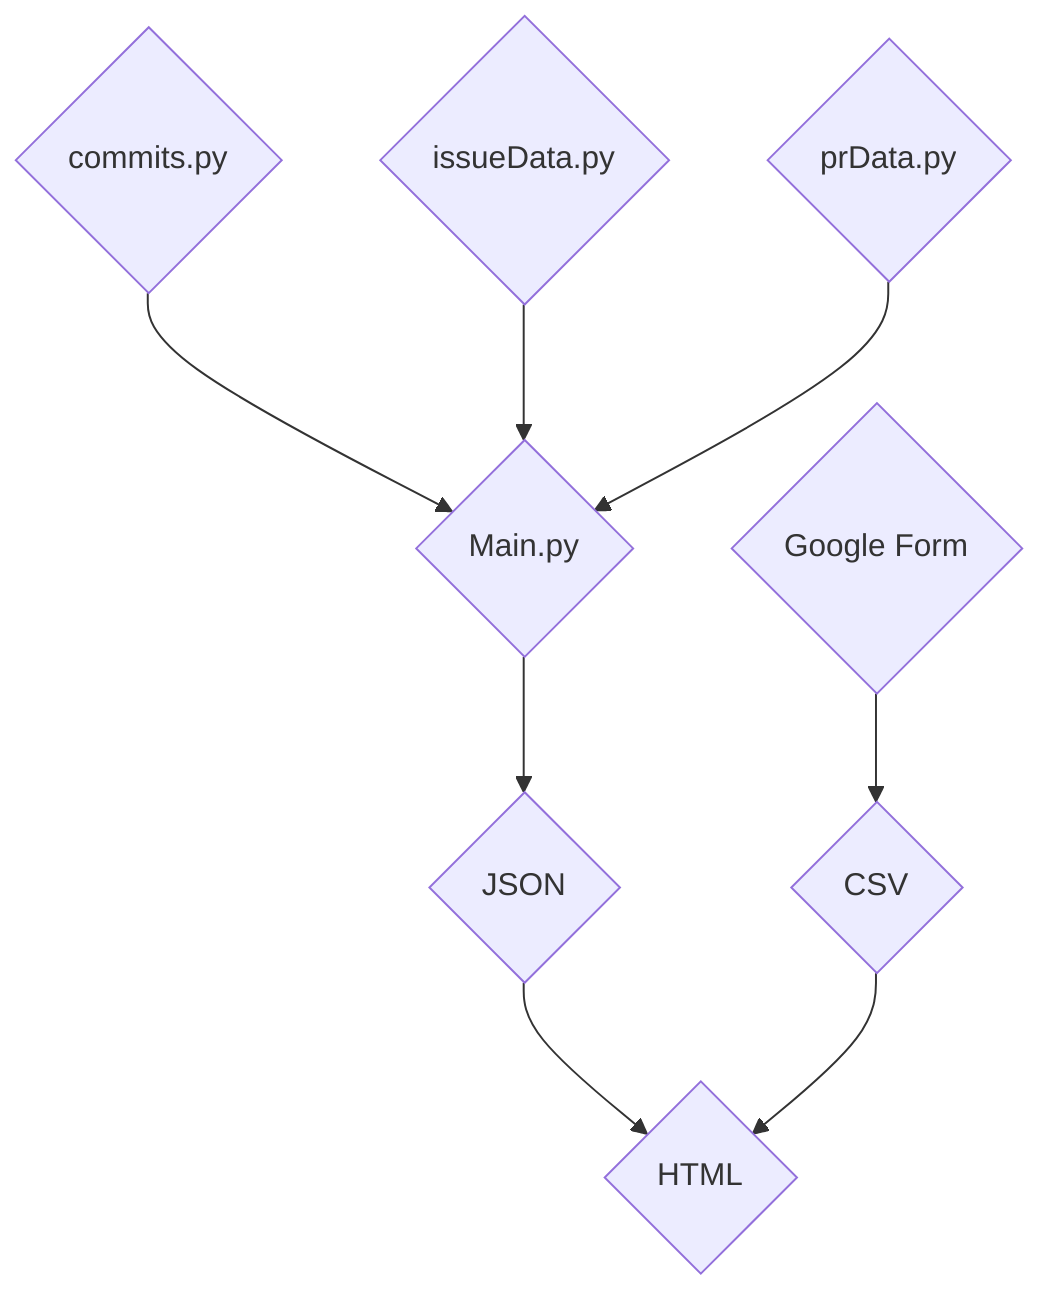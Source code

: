 flowchart TD
    A{HTML}
    B{CSV}
    C{JSON}
    D{Google Form}
    E{Main.py}
    F{commits.py}
    G{issueData.py}
    H{prData.py}
    F --> E
    G --> E
    H --> E
    E-->C
    C --> A
    B --> A
    D --> B